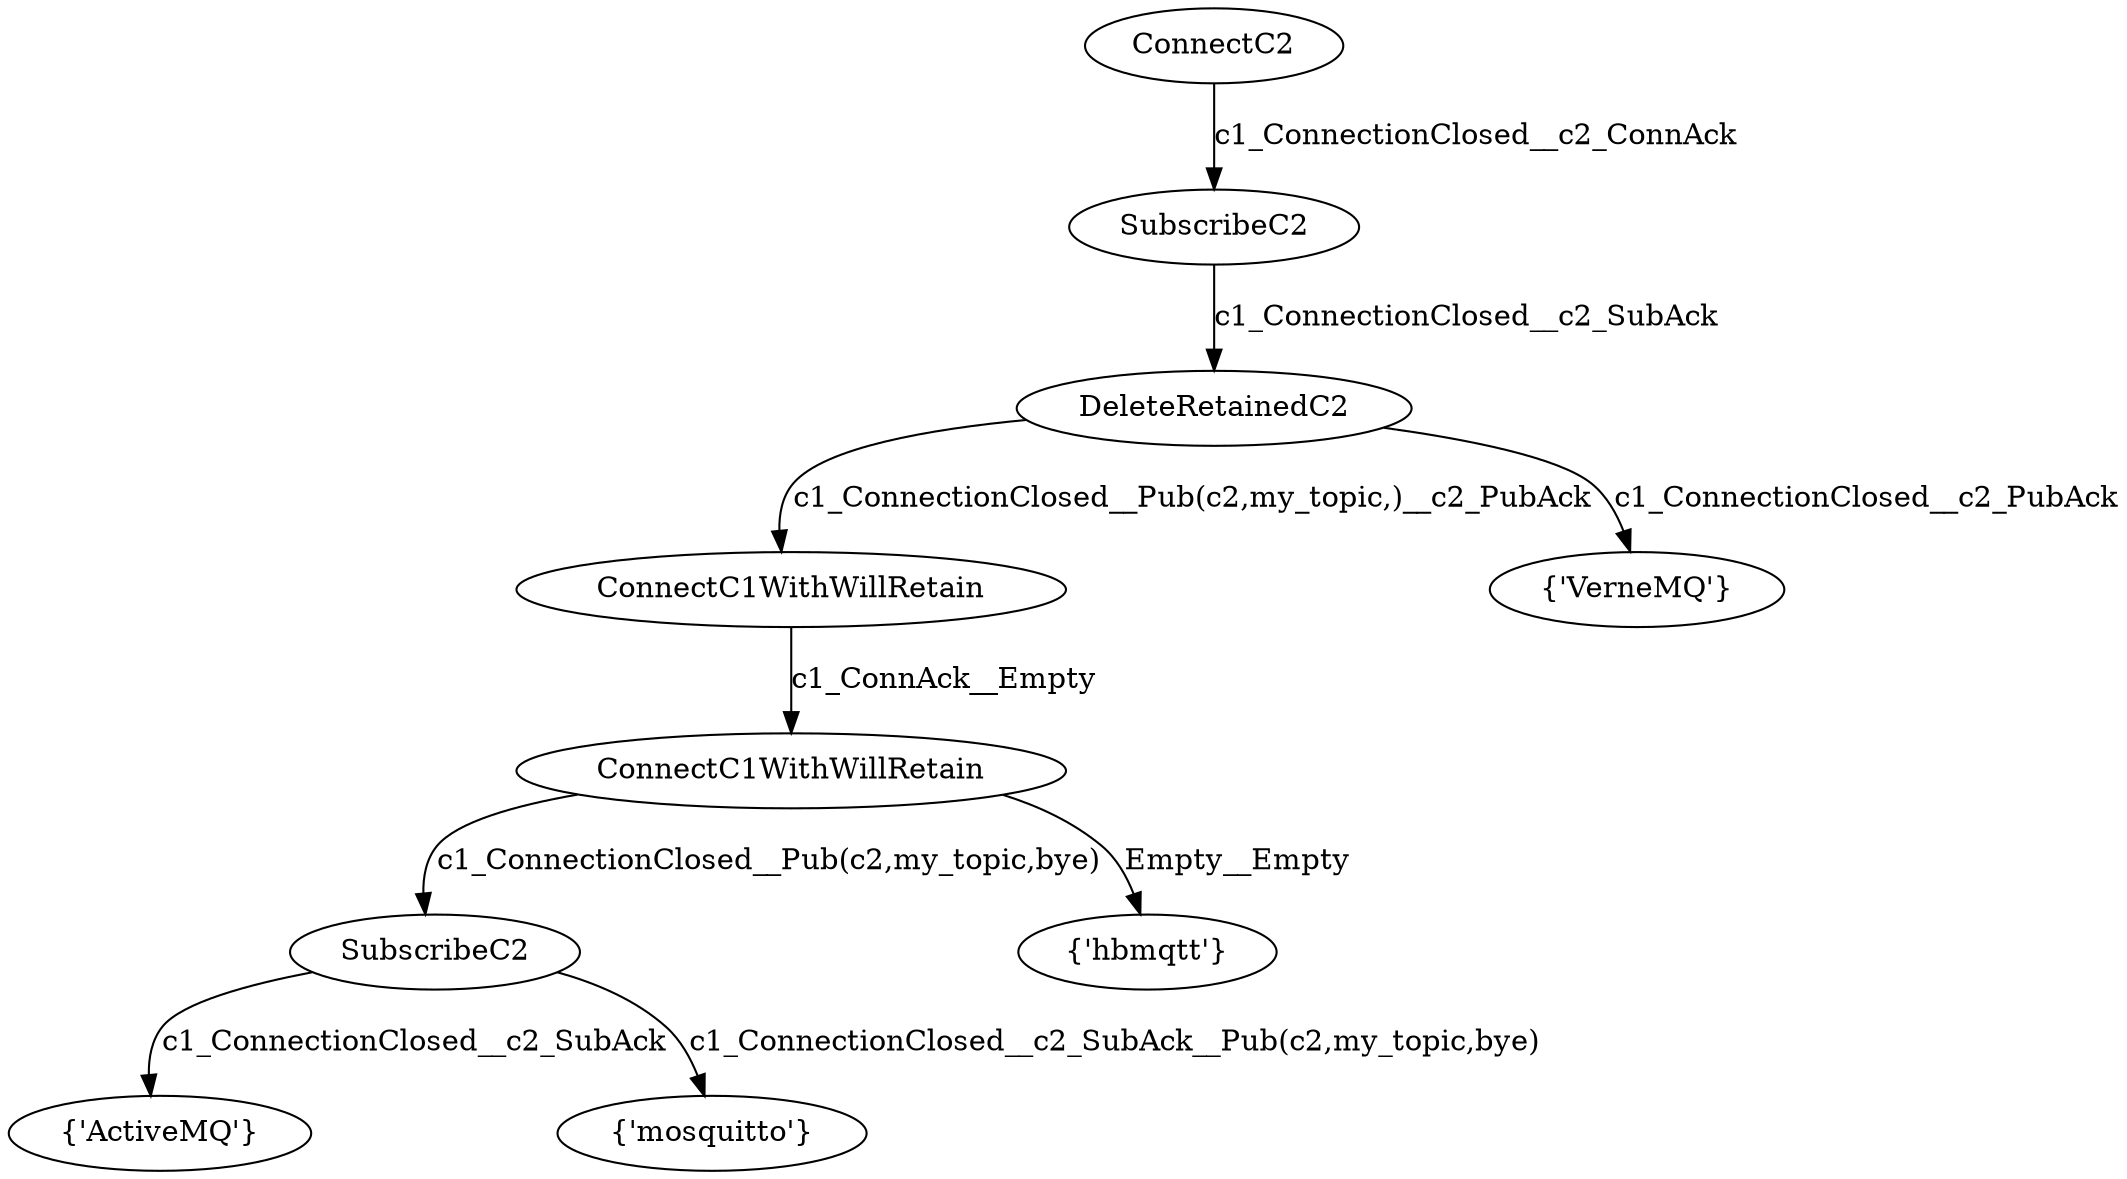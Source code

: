 digraph "" {
	node [label="\N"];
	a0	[label=ConnectC2];
	a1	[label=SubscribeC2];
	a0 -> a1	[key=0,
		label=c1_ConnectionClosed__c2_ConnAck];
	a6	[label=DeleteRetainedC2];
	a1 -> a6	[key=0,
		label=c1_ConnectionClosed__c2_SubAck];
	a16	[label=ConnectC1WithWillRetain];
	a6 -> a16	[key=0,
		label="c1_ConnectionClosed__Pub(c2,my_topic,)__c2_PubAck"];
	a17	[label="{'VerneMQ'}"];
	a6 -> a17	[key=0,
		label=c1_ConnectionClosed__c2_PubAck];
	a39	[label=ConnectC1WithWillRetain];
	a16 -> a39	[key=0,
		label=c1_ConnAck__Empty];
	a70	[label=SubscribeC2];
	a39 -> a70	[key=0,
		label="c1_ConnectionClosed__Pub(c2,my_topic,bye)"];
	a49	[label="{'hbmqtt'}"];
	a39 -> a49	[key=0,
		label=Empty__Empty];
	a77	[label="{'ActiveMQ'}"];
	a70 -> a77	[key=0,
		label=c1_ConnectionClosed__c2_SubAck];
	a111	[label="{'mosquitto'}"];
	a70 -> a111	[key=0,
		label="c1_ConnectionClosed__c2_SubAck__Pub(c2,my_topic,bye)"];
}
